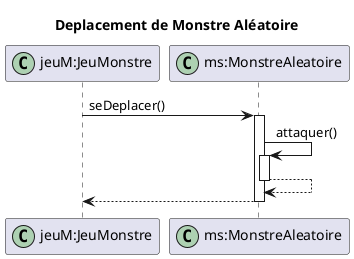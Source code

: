 @startuml 
title Deplacement de Monstre Aléatoire
participant "jeuM:JeuMonstre" as jeuM << (C,#ADD1B2) >> 
participant "ms:MonstreAleatoire" as msa << (C,#ADD1B2) >> 


jeuM-> msa : seDeplacer() 
activate msa
msa -> msa : attaquer()
activate msa
msa --> msa
deactivate msa
jeuM <-- msa
deactivate msa

@enduml